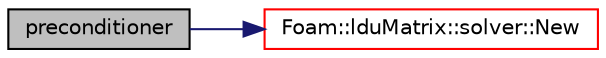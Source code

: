 digraph "preconditioner"
{
  bgcolor="transparent";
  edge [fontname="Helvetica",fontsize="10",labelfontname="Helvetica",labelfontsize="10"];
  node [fontname="Helvetica",fontsize="10",shape=record];
  rankdir="LR";
  Node0 [label="preconditioner",height=0.2,width=0.4,color="black", fillcolor="grey75", style="filled", fontcolor="black"];
  Node0 -> Node1 [color="midnightblue",fontsize="10",style="solid",fontname="Helvetica"];
  Node1 [label="Foam::lduMatrix::solver::New",height=0.2,width=0.4,color="red",URL="$a27933.html#a7f0ad2a1628ce2f6fa3fbcbbcff552d8",tooltip="Return a new solver. "];
}

